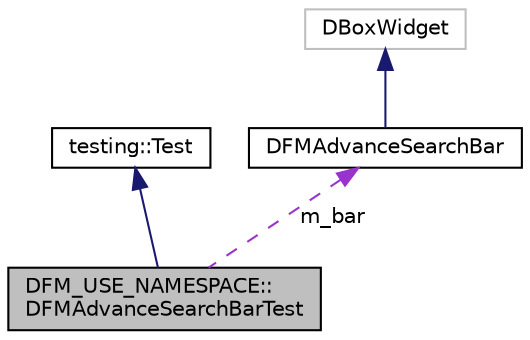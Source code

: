 digraph "DFM_USE_NAMESPACE::DFMAdvanceSearchBarTest"
{
  edge [fontname="Helvetica",fontsize="10",labelfontname="Helvetica",labelfontsize="10"];
  node [fontname="Helvetica",fontsize="10",shape=record];
  Node2 [label="DFM_USE_NAMESPACE::\lDFMAdvanceSearchBarTest",height=0.2,width=0.4,color="black", fillcolor="grey75", style="filled", fontcolor="black"];
  Node3 -> Node2 [dir="back",color="midnightblue",fontsize="10",style="solid",fontname="Helvetica"];
  Node3 [label="testing::Test",height=0.2,width=0.4,color="black", fillcolor="white", style="filled",URL="$classtesting_1_1_test.html"];
  Node4 -> Node2 [dir="back",color="darkorchid3",fontsize="10",style="dashed",label=" m_bar" ,fontname="Helvetica"];
  Node4 [label="DFMAdvanceSearchBar",height=0.2,width=0.4,color="black", fillcolor="white", style="filled",URL="$class_d_f_m_advance_search_bar.html"];
  Node5 -> Node4 [dir="back",color="midnightblue",fontsize="10",style="solid",fontname="Helvetica"];
  Node5 [label="DBoxWidget",height=0.2,width=0.4,color="grey75", fillcolor="white", style="filled"];
}

